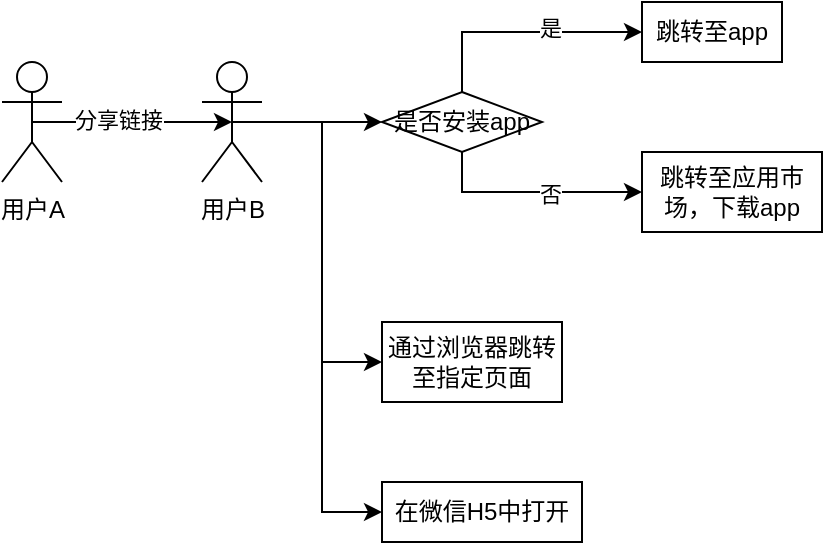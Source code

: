 <mxfile version="20.1.1" type="github">
  <diagram id="XHP_3BE9zmkOC5CmtPTj" name="Page-1">
    <mxGraphModel dx="904" dy="496" grid="1" gridSize="10" guides="1" tooltips="1" connect="1" arrows="1" fold="1" page="1" pageScale="1" pageWidth="850" pageHeight="1100" math="0" shadow="0">
      <root>
        <mxCell id="0" />
        <mxCell id="1" parent="0" />
        <mxCell id="e1uhodh3GVu-z7TaUT-w-3" style="edgeStyle=orthogonalEdgeStyle;rounded=0;orthogonalLoop=1;jettySize=auto;html=1;exitX=0.5;exitY=0.5;exitDx=0;exitDy=0;exitPerimeter=0;entryX=0.5;entryY=0.5;entryDx=0;entryDy=0;entryPerimeter=0;" edge="1" parent="1" source="e1uhodh3GVu-z7TaUT-w-1" target="e1uhodh3GVu-z7TaUT-w-2">
          <mxGeometry relative="1" as="geometry" />
        </mxCell>
        <mxCell id="e1uhodh3GVu-z7TaUT-w-4" value="分享链接" style="edgeLabel;html=1;align=center;verticalAlign=middle;resizable=0;points=[];" vertex="1" connectable="0" parent="e1uhodh3GVu-z7TaUT-w-3">
          <mxGeometry x="-0.137" y="1" relative="1" as="geometry">
            <mxPoint as="offset" />
          </mxGeometry>
        </mxCell>
        <mxCell id="e1uhodh3GVu-z7TaUT-w-1" value="用户A" style="shape=umlActor;verticalLabelPosition=bottom;verticalAlign=top;html=1;outlineConnect=0;" vertex="1" parent="1">
          <mxGeometry x="60" y="90" width="30" height="60" as="geometry" />
        </mxCell>
        <mxCell id="e1uhodh3GVu-z7TaUT-w-6" style="edgeStyle=orthogonalEdgeStyle;rounded=0;orthogonalLoop=1;jettySize=auto;html=1;exitX=0.5;exitY=0.5;exitDx=0;exitDy=0;exitPerimeter=0;entryX=0;entryY=0.5;entryDx=0;entryDy=0;" edge="1" parent="1" source="e1uhodh3GVu-z7TaUT-w-2" target="e1uhodh3GVu-z7TaUT-w-5">
          <mxGeometry relative="1" as="geometry" />
        </mxCell>
        <mxCell id="e1uhodh3GVu-z7TaUT-w-26" style="edgeStyle=orthogonalEdgeStyle;rounded=0;orthogonalLoop=1;jettySize=auto;html=1;exitX=0.5;exitY=0.5;exitDx=0;exitDy=0;exitPerimeter=0;entryX=0;entryY=0.5;entryDx=0;entryDy=0;" edge="1" parent="1" source="e1uhodh3GVu-z7TaUT-w-2" target="e1uhodh3GVu-z7TaUT-w-25">
          <mxGeometry relative="1" as="geometry" />
        </mxCell>
        <mxCell id="e1uhodh3GVu-z7TaUT-w-28" style="edgeStyle=orthogonalEdgeStyle;rounded=0;orthogonalLoop=1;jettySize=auto;html=1;exitX=0.5;exitY=0.5;exitDx=0;exitDy=0;exitPerimeter=0;entryX=0;entryY=0.5;entryDx=0;entryDy=0;" edge="1" parent="1" source="e1uhodh3GVu-z7TaUT-w-2" target="e1uhodh3GVu-z7TaUT-w-27">
          <mxGeometry relative="1" as="geometry" />
        </mxCell>
        <mxCell id="e1uhodh3GVu-z7TaUT-w-2" value="用户B" style="shape=umlActor;verticalLabelPosition=bottom;verticalAlign=top;html=1;outlineConnect=0;" vertex="1" parent="1">
          <mxGeometry x="160" y="90" width="30" height="60" as="geometry" />
        </mxCell>
        <mxCell id="e1uhodh3GVu-z7TaUT-w-9" style="edgeStyle=orthogonalEdgeStyle;rounded=0;orthogonalLoop=1;jettySize=auto;html=1;exitX=0.5;exitY=0;exitDx=0;exitDy=0;entryX=0;entryY=0.5;entryDx=0;entryDy=0;" edge="1" parent="1" source="e1uhodh3GVu-z7TaUT-w-5" target="e1uhodh3GVu-z7TaUT-w-7">
          <mxGeometry relative="1" as="geometry" />
        </mxCell>
        <mxCell id="e1uhodh3GVu-z7TaUT-w-11" value="是" style="edgeLabel;html=1;align=center;verticalAlign=middle;resizable=0;points=[];" vertex="1" connectable="0" parent="e1uhodh3GVu-z7TaUT-w-9">
          <mxGeometry x="0.226" y="2" relative="1" as="geometry">
            <mxPoint as="offset" />
          </mxGeometry>
        </mxCell>
        <mxCell id="e1uhodh3GVu-z7TaUT-w-10" style="edgeStyle=orthogonalEdgeStyle;rounded=0;orthogonalLoop=1;jettySize=auto;html=1;exitX=0.5;exitY=1;exitDx=0;exitDy=0;entryX=0;entryY=0.5;entryDx=0;entryDy=0;" edge="1" parent="1" source="e1uhodh3GVu-z7TaUT-w-5" target="e1uhodh3GVu-z7TaUT-w-8">
          <mxGeometry relative="1" as="geometry" />
        </mxCell>
        <mxCell id="e1uhodh3GVu-z7TaUT-w-12" value="否" style="edgeLabel;html=1;align=center;verticalAlign=middle;resizable=0;points=[];" vertex="1" connectable="0" parent="e1uhodh3GVu-z7TaUT-w-10">
          <mxGeometry x="0.166" y="-1" relative="1" as="geometry">
            <mxPoint as="offset" />
          </mxGeometry>
        </mxCell>
        <mxCell id="e1uhodh3GVu-z7TaUT-w-5" value="是否安装app" style="rhombus;whiteSpace=wrap;html=1;" vertex="1" parent="1">
          <mxGeometry x="250" y="105" width="80" height="30" as="geometry" />
        </mxCell>
        <mxCell id="e1uhodh3GVu-z7TaUT-w-7" value="跳转至app" style="rounded=0;whiteSpace=wrap;html=1;" vertex="1" parent="1">
          <mxGeometry x="380" y="60" width="70" height="30" as="geometry" />
        </mxCell>
        <mxCell id="e1uhodh3GVu-z7TaUT-w-8" value="跳转至应用市场，下载app" style="rounded=0;whiteSpace=wrap;html=1;" vertex="1" parent="1">
          <mxGeometry x="380" y="135" width="90" height="40" as="geometry" />
        </mxCell>
        <mxCell id="e1uhodh3GVu-z7TaUT-w-25" value="通过浏览器跳转至指定页面" style="rounded=0;whiteSpace=wrap;html=1;" vertex="1" parent="1">
          <mxGeometry x="250" y="220" width="90" height="40" as="geometry" />
        </mxCell>
        <mxCell id="e1uhodh3GVu-z7TaUT-w-27" value="在微信H5中打开" style="rounded=0;whiteSpace=wrap;html=1;" vertex="1" parent="1">
          <mxGeometry x="250" y="300" width="100" height="30" as="geometry" />
        </mxCell>
      </root>
    </mxGraphModel>
  </diagram>
</mxfile>
